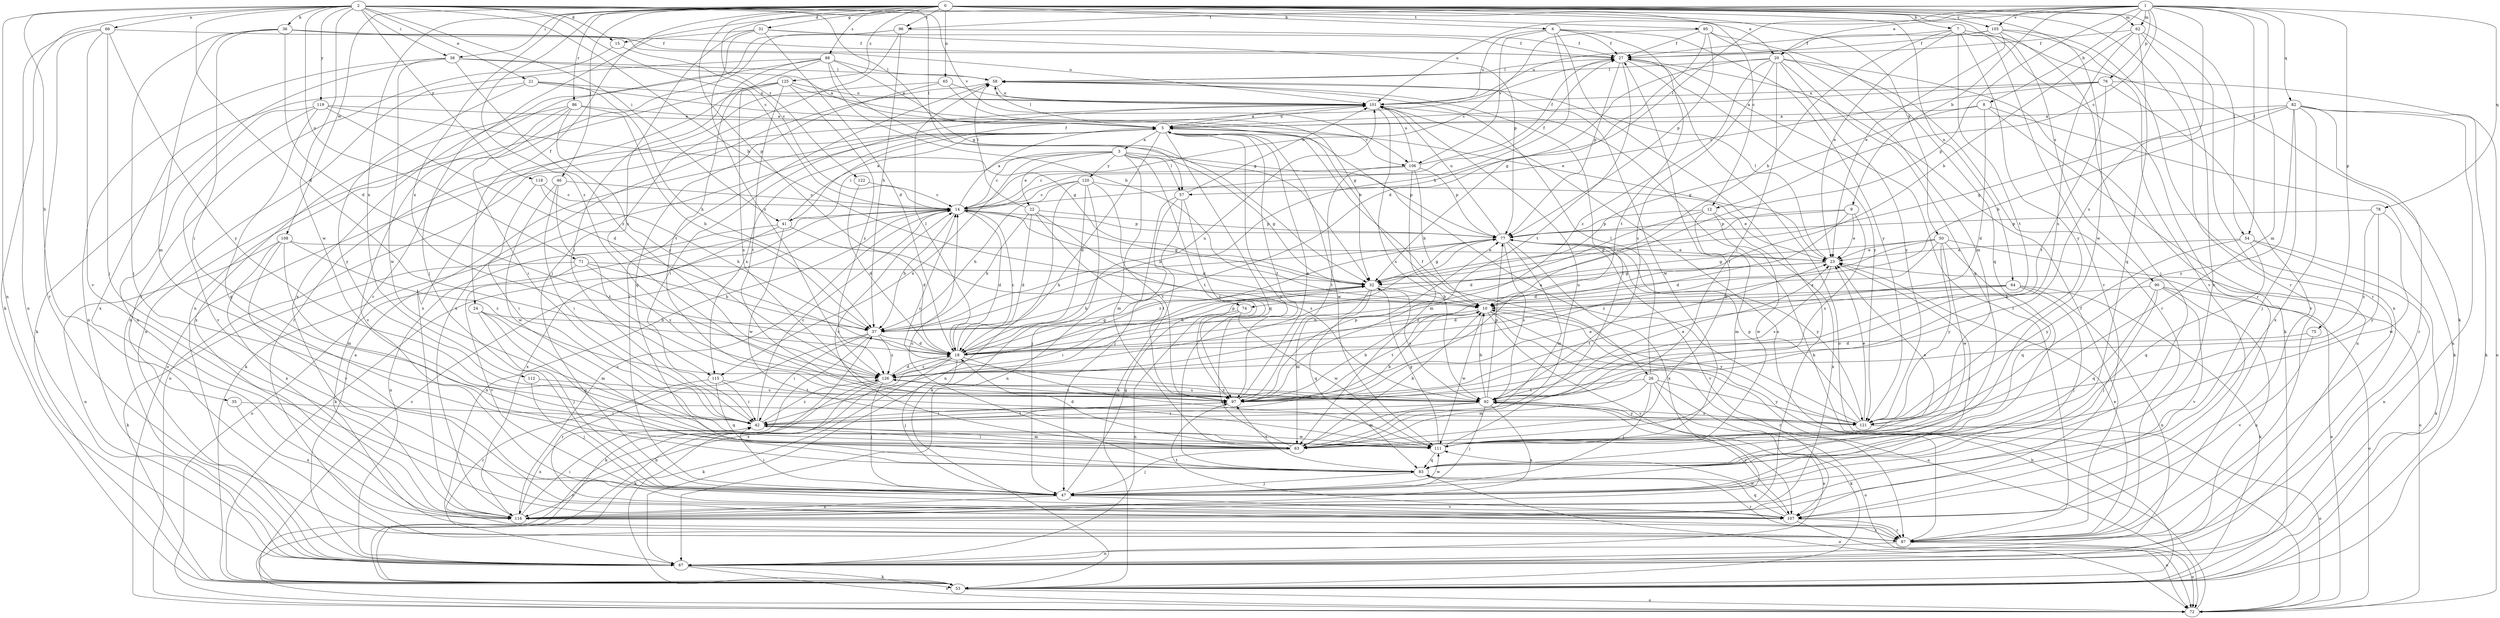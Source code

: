 strict digraph  {
0;
1;
2;
3;
5;
6;
7;
8;
9;
10;
12;
14;
15;
18;
20;
21;
22;
23;
24;
26;
27;
31;
32;
35;
36;
37;
38;
41;
42;
46;
47;
50;
53;
54;
57;
58;
62;
63;
64;
65;
66;
67;
71;
72;
74;
75;
76;
77;
78;
82;
83;
86;
87;
88;
90;
92;
95;
96;
97;
101;
105;
106;
107;
108;
111;
112;
115;
116;
118;
119;
120;
121;
122;
125;
126;
0 -> 6  [label=b];
0 -> 7  [label=b];
0 -> 12  [label=c];
0 -> 24  [label=f];
0 -> 31  [label=g];
0 -> 38  [label=i];
0 -> 46  [label=j];
0 -> 50  [label=k];
0 -> 54  [label=l];
0 -> 62  [label=m];
0 -> 64  [label=n];
0 -> 65  [label=n];
0 -> 74  [label=p];
0 -> 86  [label=r];
0 -> 87  [label=r];
0 -> 88  [label=s];
0 -> 90  [label=s];
0 -> 95  [label=t];
0 -> 96  [label=t];
0 -> 105  [label=v];
0 -> 108  [label=w];
0 -> 111  [label=w];
0 -> 112  [label=x];
0 -> 115  [label=x];
0 -> 122  [label=z];
0 -> 125  [label=z];
0 -> 126  [label=z];
1 -> 8  [label=b];
1 -> 9  [label=b];
1 -> 12  [label=c];
1 -> 15  [label=d];
1 -> 20  [label=e];
1 -> 54  [label=l];
1 -> 57  [label=l];
1 -> 62  [label=m];
1 -> 63  [label=m];
1 -> 74  [label=p];
1 -> 75  [label=p];
1 -> 76  [label=p];
1 -> 78  [label=q];
1 -> 82  [label=q];
1 -> 92  [label=s];
1 -> 96  [label=t];
1 -> 101  [label=u];
1 -> 105  [label=v];
2 -> 10  [label=b];
2 -> 14  [label=c];
2 -> 15  [label=d];
2 -> 18  [label=d];
2 -> 20  [label=e];
2 -> 21  [label=e];
2 -> 32  [label=g];
2 -> 35  [label=h];
2 -> 36  [label=h];
2 -> 38  [label=i];
2 -> 41  [label=i];
2 -> 53  [label=k];
2 -> 57  [label=l];
2 -> 66  [label=n];
2 -> 67  [label=n];
2 -> 71  [label=o];
2 -> 106  [label=v];
2 -> 111  [label=w];
2 -> 118  [label=y];
2 -> 119  [label=y];
3 -> 14  [label=c];
3 -> 22  [label=e];
3 -> 32  [label=g];
3 -> 41  [label=i];
3 -> 57  [label=l];
3 -> 63  [label=m];
3 -> 77  [label=p];
3 -> 97  [label=t];
3 -> 115  [label=x];
3 -> 120  [label=y];
5 -> 3  [label=a];
5 -> 18  [label=d];
5 -> 26  [label=f];
5 -> 53  [label=k];
5 -> 58  [label=l];
5 -> 72  [label=o];
5 -> 83  [label=q];
5 -> 97  [label=t];
5 -> 101  [label=u];
5 -> 106  [label=v];
5 -> 111  [label=w];
5 -> 115  [label=x];
6 -> 27  [label=f];
6 -> 37  [label=h];
6 -> 97  [label=t];
6 -> 101  [label=u];
6 -> 106  [label=v];
6 -> 116  [label=x];
6 -> 121  [label=y];
7 -> 10  [label=b];
7 -> 23  [label=e];
7 -> 27  [label=f];
7 -> 53  [label=k];
7 -> 87  [label=r];
7 -> 97  [label=t];
7 -> 107  [label=v];
7 -> 121  [label=y];
8 -> 5  [label=a];
8 -> 18  [label=d];
8 -> 32  [label=g];
8 -> 53  [label=k];
8 -> 67  [label=n];
9 -> 18  [label=d];
9 -> 23  [label=e];
9 -> 32  [label=g];
9 -> 77  [label=p];
9 -> 92  [label=s];
10 -> 37  [label=h];
10 -> 72  [label=o];
10 -> 87  [label=r];
10 -> 97  [label=t];
10 -> 107  [label=v];
10 -> 111  [label=w];
10 -> 121  [label=y];
12 -> 18  [label=d];
12 -> 63  [label=m];
12 -> 77  [label=p];
12 -> 111  [label=w];
12 -> 116  [label=x];
14 -> 5  [label=a];
14 -> 10  [label=b];
14 -> 18  [label=d];
14 -> 27  [label=f];
14 -> 32  [label=g];
14 -> 37  [label=h];
14 -> 53  [label=k];
14 -> 67  [label=n];
14 -> 72  [label=o];
14 -> 77  [label=p];
15 -> 14  [label=c];
15 -> 87  [label=r];
18 -> 14  [label=c];
18 -> 32  [label=g];
18 -> 47  [label=j];
18 -> 53  [label=k];
18 -> 58  [label=l];
18 -> 101  [label=u];
18 -> 111  [label=w];
18 -> 116  [label=x];
18 -> 126  [label=z];
20 -> 32  [label=g];
20 -> 42  [label=i];
20 -> 53  [label=k];
20 -> 58  [label=l];
20 -> 83  [label=q];
20 -> 87  [label=r];
20 -> 92  [label=s];
20 -> 121  [label=y];
20 -> 126  [label=z];
21 -> 23  [label=e];
21 -> 37  [label=h];
21 -> 101  [label=u];
21 -> 116  [label=x];
21 -> 121  [label=y];
22 -> 18  [label=d];
22 -> 37  [label=h];
22 -> 58  [label=l];
22 -> 77  [label=p];
22 -> 92  [label=s];
22 -> 97  [label=t];
23 -> 32  [label=g];
23 -> 47  [label=j];
23 -> 58  [label=l];
23 -> 92  [label=s];
23 -> 126  [label=z];
24 -> 37  [label=h];
24 -> 47  [label=j];
24 -> 63  [label=m];
24 -> 83  [label=q];
26 -> 47  [label=j];
26 -> 53  [label=k];
26 -> 58  [label=l];
26 -> 63  [label=m];
26 -> 72  [label=o];
26 -> 97  [label=t];
26 -> 121  [label=y];
27 -> 58  [label=l];
27 -> 72  [label=o];
27 -> 77  [label=p];
27 -> 87  [label=r];
27 -> 97  [label=t];
27 -> 121  [label=y];
31 -> 18  [label=d];
31 -> 27  [label=f];
31 -> 47  [label=j];
31 -> 77  [label=p];
31 -> 92  [label=s];
31 -> 126  [label=z];
32 -> 10  [label=b];
32 -> 37  [label=h];
32 -> 42  [label=i];
32 -> 63  [label=m];
32 -> 83  [label=q];
32 -> 92  [label=s];
35 -> 42  [label=i];
35 -> 116  [label=x];
36 -> 18  [label=d];
36 -> 27  [label=f];
36 -> 42  [label=i];
36 -> 47  [label=j];
36 -> 63  [label=m];
36 -> 101  [label=u];
37 -> 18  [label=d];
37 -> 42  [label=i];
37 -> 53  [label=k];
37 -> 87  [label=r];
37 -> 126  [label=z];
38 -> 5  [label=a];
38 -> 53  [label=k];
38 -> 58  [label=l];
38 -> 67  [label=n];
38 -> 111  [label=w];
38 -> 126  [label=z];
41 -> 5  [label=a];
41 -> 18  [label=d];
41 -> 27  [label=f];
41 -> 67  [label=n];
41 -> 111  [label=w];
41 -> 116  [label=x];
42 -> 10  [label=b];
42 -> 14  [label=c];
42 -> 63  [label=m];
42 -> 97  [label=t];
42 -> 111  [label=w];
42 -> 116  [label=x];
42 -> 126  [label=z];
46 -> 14  [label=c];
46 -> 42  [label=i];
46 -> 97  [label=t];
46 -> 111  [label=w];
47 -> 32  [label=g];
47 -> 42  [label=i];
47 -> 58  [label=l];
47 -> 107  [label=v];
47 -> 111  [label=w];
47 -> 116  [label=x];
50 -> 18  [label=d];
50 -> 23  [label=e];
50 -> 32  [label=g];
50 -> 72  [label=o];
50 -> 83  [label=q];
50 -> 111  [label=w];
50 -> 121  [label=y];
50 -> 126  [label=z];
53 -> 14  [label=c];
53 -> 37  [label=h];
53 -> 72  [label=o];
54 -> 23  [label=e];
54 -> 53  [label=k];
54 -> 67  [label=n];
54 -> 83  [label=q];
54 -> 121  [label=y];
57 -> 47  [label=j];
57 -> 53  [label=k];
57 -> 67  [label=n];
57 -> 97  [label=t];
57 -> 101  [label=u];
58 -> 101  [label=u];
58 -> 111  [label=w];
58 -> 116  [label=x];
62 -> 10  [label=b];
62 -> 27  [label=f];
62 -> 83  [label=q];
62 -> 87  [label=r];
62 -> 92  [label=s];
62 -> 116  [label=x];
63 -> 5  [label=a];
63 -> 10  [label=b];
63 -> 14  [label=c];
63 -> 18  [label=d];
63 -> 27  [label=f];
63 -> 42  [label=i];
63 -> 47  [label=j];
63 -> 101  [label=u];
64 -> 10  [label=b];
64 -> 18  [label=d];
64 -> 47  [label=j];
64 -> 53  [label=k];
64 -> 67  [label=n];
64 -> 97  [label=t];
65 -> 32  [label=g];
65 -> 83  [label=q];
65 -> 101  [label=u];
65 -> 116  [label=x];
66 -> 27  [label=f];
66 -> 47  [label=j];
66 -> 67  [label=n];
66 -> 87  [label=r];
66 -> 107  [label=v];
66 -> 121  [label=y];
67 -> 5  [label=a];
67 -> 53  [label=k];
67 -> 72  [label=o];
71 -> 32  [label=g];
71 -> 37  [label=h];
71 -> 53  [label=k];
71 -> 107  [label=v];
71 -> 126  [label=z];
72 -> 10  [label=b];
72 -> 23  [label=e];
74 -> 37  [label=h];
74 -> 67  [label=n];
74 -> 111  [label=w];
75 -> 18  [label=d];
75 -> 107  [label=v];
76 -> 5  [label=a];
76 -> 14  [label=c];
76 -> 72  [label=o];
76 -> 97  [label=t];
76 -> 101  [label=u];
76 -> 107  [label=v];
77 -> 23  [label=e];
77 -> 32  [label=g];
77 -> 37  [label=h];
77 -> 63  [label=m];
77 -> 92  [label=s];
77 -> 101  [label=u];
77 -> 107  [label=v];
77 -> 116  [label=x];
77 -> 121  [label=y];
77 -> 126  [label=z];
78 -> 77  [label=p];
78 -> 111  [label=w];
78 -> 121  [label=y];
78 -> 126  [label=z];
82 -> 5  [label=a];
82 -> 10  [label=b];
82 -> 32  [label=g];
82 -> 47  [label=j];
82 -> 53  [label=k];
82 -> 67  [label=n];
82 -> 87  [label=r];
82 -> 116  [label=x];
82 -> 121  [label=y];
83 -> 14  [label=c];
83 -> 47  [label=j];
83 -> 72  [label=o];
83 -> 87  [label=r];
83 -> 97  [label=t];
86 -> 5  [label=a];
86 -> 37  [label=h];
86 -> 42  [label=i];
86 -> 107  [label=v];
86 -> 116  [label=x];
86 -> 126  [label=z];
87 -> 23  [label=e];
87 -> 27  [label=f];
87 -> 67  [label=n];
87 -> 72  [label=o];
87 -> 101  [label=u];
88 -> 5  [label=a];
88 -> 10  [label=b];
88 -> 32  [label=g];
88 -> 42  [label=i];
88 -> 58  [label=l];
88 -> 67  [label=n];
88 -> 97  [label=t];
88 -> 116  [label=x];
90 -> 10  [label=b];
90 -> 47  [label=j];
90 -> 67  [label=n];
90 -> 72  [label=o];
90 -> 83  [label=q];
90 -> 107  [label=v];
92 -> 10  [label=b];
92 -> 14  [label=c];
92 -> 23  [label=e];
92 -> 42  [label=i];
92 -> 47  [label=j];
92 -> 63  [label=m];
92 -> 67  [label=n];
92 -> 77  [label=p];
92 -> 107  [label=v];
92 -> 116  [label=x];
92 -> 121  [label=y];
92 -> 126  [label=z];
95 -> 14  [label=c];
95 -> 18  [label=d];
95 -> 27  [label=f];
95 -> 63  [label=m];
95 -> 77  [label=p];
95 -> 83  [label=q];
96 -> 27  [label=f];
96 -> 37  [label=h];
96 -> 47  [label=j];
96 -> 67  [label=n];
96 -> 87  [label=r];
97 -> 5  [label=a];
97 -> 10  [label=b];
97 -> 23  [label=e];
97 -> 42  [label=i];
97 -> 77  [label=p];
101 -> 5  [label=a];
101 -> 42  [label=i];
101 -> 53  [label=k];
101 -> 72  [label=o];
101 -> 92  [label=s];
105 -> 23  [label=e];
105 -> 27  [label=f];
105 -> 47  [label=j];
105 -> 67  [label=n];
105 -> 101  [label=u];
105 -> 107  [label=v];
106 -> 10  [label=b];
106 -> 14  [label=c];
106 -> 27  [label=f];
106 -> 63  [label=m];
106 -> 77  [label=p];
106 -> 97  [label=t];
106 -> 101  [label=u];
107 -> 72  [label=o];
107 -> 83  [label=q];
107 -> 87  [label=r];
107 -> 97  [label=t];
107 -> 111  [label=w];
108 -> 23  [label=e];
108 -> 63  [label=m];
108 -> 67  [label=n];
108 -> 107  [label=v];
108 -> 116  [label=x];
108 -> 126  [label=z];
111 -> 23  [label=e];
111 -> 32  [label=g];
111 -> 58  [label=l];
111 -> 83  [label=q];
112 -> 47  [label=j];
112 -> 92  [label=s];
115 -> 42  [label=i];
115 -> 83  [label=q];
115 -> 87  [label=r];
115 -> 97  [label=t];
116 -> 14  [label=c];
116 -> 42  [label=i];
116 -> 87  [label=r];
118 -> 14  [label=c];
118 -> 37  [label=h];
118 -> 42  [label=i];
119 -> 5  [label=a];
119 -> 18  [label=d];
119 -> 32  [label=g];
119 -> 83  [label=q];
119 -> 107  [label=v];
119 -> 116  [label=x];
120 -> 14  [label=c];
120 -> 23  [label=e];
120 -> 37  [label=h];
120 -> 47  [label=j];
120 -> 53  [label=k];
120 -> 67  [label=n];
120 -> 97  [label=t];
121 -> 5  [label=a];
121 -> 23  [label=e];
121 -> 72  [label=o];
121 -> 77  [label=p];
121 -> 92  [label=s];
122 -> 14  [label=c];
122 -> 18  [label=d];
125 -> 10  [label=b];
125 -> 67  [label=n];
125 -> 87  [label=r];
125 -> 92  [label=s];
125 -> 97  [label=t];
125 -> 101  [label=u];
125 -> 126  [label=z];
126 -> 18  [label=d];
126 -> 47  [label=j];
126 -> 53  [label=k];
126 -> 72  [label=o];
126 -> 77  [label=p];
126 -> 92  [label=s];
126 -> 97  [label=t];
}

